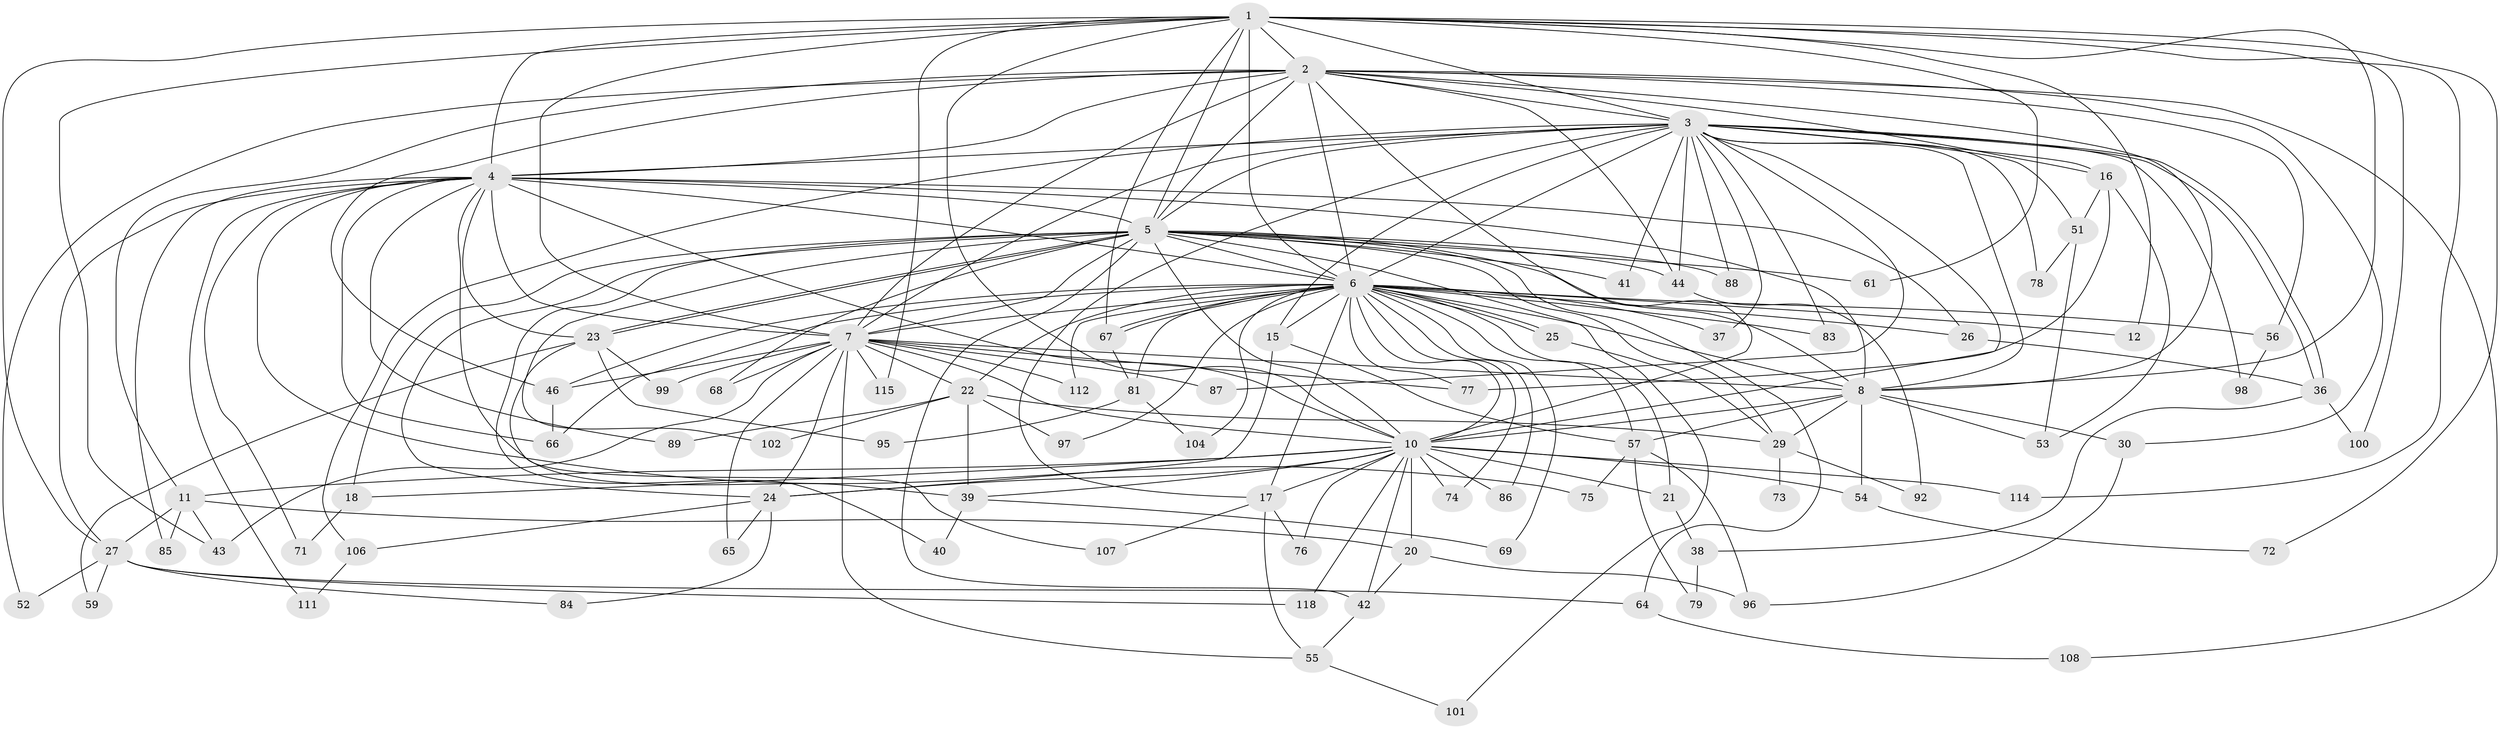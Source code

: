 // original degree distribution, {18: 0.01694915254237288, 19: 0.00847457627118644, 17: 0.00847457627118644, 20: 0.00847457627118644, 25: 0.00847457627118644, 35: 0.00847457627118644, 22: 0.00847457627118644, 15: 0.00847457627118644, 23: 0.00847457627118644, 7: 0.0423728813559322, 2: 0.5338983050847458, 4: 0.06779661016949153, 5: 0.0423728813559322, 6: 0.01694915254237288, 3: 0.2033898305084746, 8: 0.00847457627118644}
// Generated by graph-tools (version 1.1) at 2025/11/02/27/25 16:11:07]
// undirected, 85 vertices, 207 edges
graph export_dot {
graph [start="1"]
  node [color=gray90,style=filled];
  1 [super="+70"];
  2 [super="+13"];
  3 [super="+9"];
  4 [super="+116"];
  5 [super="+31"];
  6 [super="+19"];
  7 [super="+35"];
  8 [super="+62"];
  10 [super="+91"];
  11 [super="+14"];
  12;
  15 [super="+28"];
  16 [super="+93"];
  17 [super="+47"];
  18;
  20;
  21;
  22 [super="+34"];
  23 [super="+32"];
  24 [super="+48"];
  25 [super="+94"];
  26;
  27 [super="+63"];
  29 [super="+33"];
  30;
  36 [super="+103"];
  37 [super="+105"];
  38;
  39 [super="+90"];
  40;
  41;
  42 [super="+110"];
  43 [super="+50"];
  44 [super="+45"];
  46 [super="+49"];
  51;
  52;
  53 [super="+117"];
  54;
  55 [super="+60"];
  56;
  57 [super="+58"];
  59;
  61;
  64;
  65;
  66 [super="+113"];
  67 [super="+82"];
  68;
  69;
  71;
  72;
  73;
  74;
  75;
  76;
  77 [super="+80"];
  78;
  79;
  81;
  83;
  84;
  85;
  86;
  87;
  88;
  89;
  92;
  95;
  96 [super="+109"];
  97;
  98;
  99;
  100;
  101;
  102;
  104;
  106;
  107;
  108;
  111;
  112;
  114;
  115;
  118;
  1 -- 2;
  1 -- 3 [weight=2];
  1 -- 4;
  1 -- 5;
  1 -- 6 [weight=2];
  1 -- 7 [weight=2];
  1 -- 8;
  1 -- 10;
  1 -- 12;
  1 -- 27;
  1 -- 61;
  1 -- 72;
  1 -- 114;
  1 -- 43;
  1 -- 115;
  1 -- 100;
  1 -- 67;
  2 -- 3 [weight=2];
  2 -- 4 [weight=2];
  2 -- 5 [weight=2];
  2 -- 6 [weight=2];
  2 -- 7;
  2 -- 8;
  2 -- 10;
  2 -- 11 [weight=2];
  2 -- 16;
  2 -- 30;
  2 -- 44;
  2 -- 56;
  2 -- 108;
  2 -- 52;
  2 -- 46;
  3 -- 4 [weight=2];
  3 -- 5 [weight=2];
  3 -- 6 [weight=2];
  3 -- 7 [weight=2];
  3 -- 8 [weight=2];
  3 -- 10 [weight=2];
  3 -- 16;
  3 -- 36;
  3 -- 36;
  3 -- 51 [weight=2];
  3 -- 78;
  3 -- 83;
  3 -- 98;
  3 -- 37 [weight=2];
  3 -- 41;
  3 -- 106;
  3 -- 15;
  3 -- 17;
  3 -- 87;
  3 -- 88;
  3 -- 44;
  4 -- 5;
  4 -- 6;
  4 -- 7;
  4 -- 8;
  4 -- 10;
  4 -- 26;
  4 -- 39;
  4 -- 66;
  4 -- 71;
  4 -- 75;
  4 -- 85;
  4 -- 89;
  4 -- 111;
  4 -- 27;
  4 -- 23;
  5 -- 6;
  5 -- 7;
  5 -- 8;
  5 -- 10;
  5 -- 18;
  5 -- 23;
  5 -- 23;
  5 -- 29 [weight=2];
  5 -- 40;
  5 -- 41;
  5 -- 42;
  5 -- 44;
  5 -- 61;
  5 -- 64;
  5 -- 88;
  5 -- 101;
  5 -- 102;
  5 -- 68;
  5 -- 24;
  6 -- 7;
  6 -- 8;
  6 -- 10;
  6 -- 12;
  6 -- 15;
  6 -- 17;
  6 -- 21;
  6 -- 22;
  6 -- 25;
  6 -- 25;
  6 -- 26;
  6 -- 37;
  6 -- 46;
  6 -- 56;
  6 -- 57;
  6 -- 66;
  6 -- 67;
  6 -- 67;
  6 -- 69;
  6 -- 74;
  6 -- 77;
  6 -- 81;
  6 -- 83;
  6 -- 86;
  6 -- 97;
  6 -- 104;
  6 -- 112;
  7 -- 8 [weight=2];
  7 -- 10;
  7 -- 22 [weight=2];
  7 -- 24;
  7 -- 43;
  7 -- 46;
  7 -- 55;
  7 -- 65;
  7 -- 68;
  7 -- 87;
  7 -- 99;
  7 -- 112;
  7 -- 115;
  7 -- 77;
  8 -- 10;
  8 -- 29;
  8 -- 30;
  8 -- 54;
  8 -- 57;
  8 -- 53;
  10 -- 11;
  10 -- 18;
  10 -- 20 [weight=2];
  10 -- 21;
  10 -- 24;
  10 -- 54;
  10 -- 74;
  10 -- 76;
  10 -- 86;
  10 -- 118;
  10 -- 114;
  10 -- 39;
  10 -- 17;
  10 -- 42;
  11 -- 20;
  11 -- 27;
  11 -- 43;
  11 -- 85;
  15 -- 57;
  15 -- 24;
  16 -- 53;
  16 -- 77;
  16 -- 51;
  17 -- 55;
  17 -- 76;
  17 -- 107;
  18 -- 71;
  20 -- 42;
  20 -- 96;
  21 -- 38;
  22 -- 39;
  22 -- 89;
  22 -- 97;
  22 -- 102;
  22 -- 29;
  23 -- 59;
  23 -- 95;
  23 -- 99;
  23 -- 107;
  24 -- 65;
  24 -- 84;
  24 -- 106;
  25 -- 29;
  26 -- 36;
  27 -- 52;
  27 -- 59;
  27 -- 64;
  27 -- 84;
  27 -- 118;
  29 -- 73 [weight=2];
  29 -- 92;
  30 -- 96;
  36 -- 38;
  36 -- 100;
  38 -- 79;
  39 -- 40;
  39 -- 69;
  42 -- 55;
  44 -- 92;
  46 -- 66;
  51 -- 53;
  51 -- 78;
  54 -- 72;
  55 -- 101;
  56 -- 98;
  57 -- 75;
  57 -- 79;
  57 -- 96;
  64 -- 108;
  67 -- 81;
  81 -- 95;
  81 -- 104;
  106 -- 111;
}
